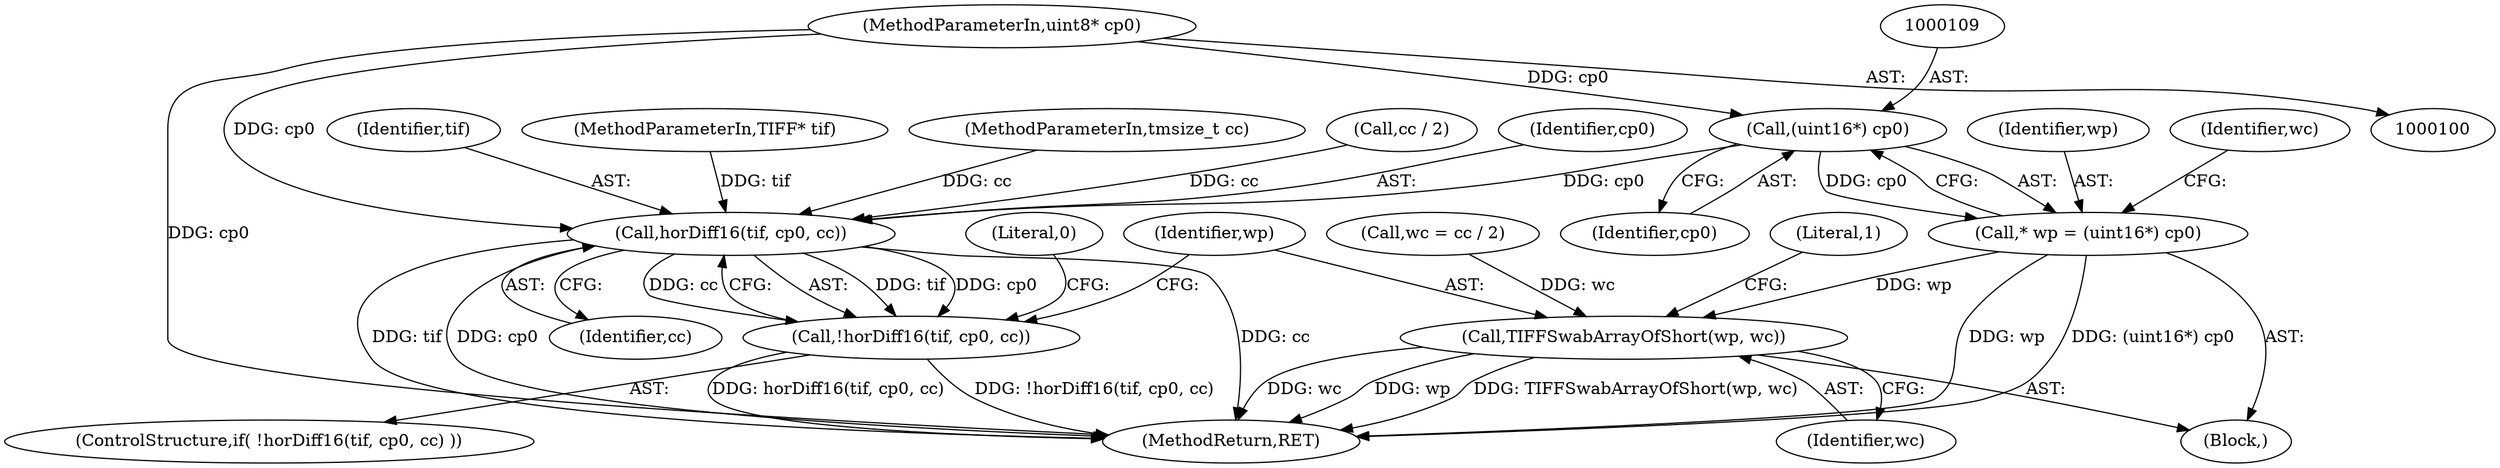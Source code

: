 digraph "0_libtiff_3ca657a8793dd011bf869695d72ad31c779c3cc1_13@pointer" {
"1000108" [label="(Call,(uint16*) cp0)"];
"1000102" [label="(MethodParameterIn,uint8* cp0)"];
"1000106" [label="(Call,* wp = (uint16*) cp0)"];
"1000125" [label="(Call,TIFFSwabArrayOfShort(wp, wc))"];
"1000119" [label="(Call,horDiff16(tif, cp0, cc))"];
"1000118" [label="(Call,!horDiff16(tif, cp0, cc))"];
"1000126" [label="(Identifier,wp)"];
"1000122" [label="(Identifier,cc)"];
"1000130" [label="(MethodReturn,RET)"];
"1000104" [label="(Block,)"];
"1000117" [label="(ControlStructure,if( !horDiff16(tif, cp0, cc) ))"];
"1000110" [label="(Identifier,cp0)"];
"1000113" [label="(Identifier,wc)"];
"1000120" [label="(Identifier,tif)"];
"1000119" [label="(Call,horDiff16(tif, cp0, cc))"];
"1000118" [label="(Call,!horDiff16(tif, cp0, cc))"];
"1000101" [label="(MethodParameterIn,TIFF* tif)"];
"1000108" [label="(Call,(uint16*) cp0)"];
"1000124" [label="(Literal,0)"];
"1000129" [label="(Literal,1)"];
"1000107" [label="(Identifier,wp)"];
"1000125" [label="(Call,TIFFSwabArrayOfShort(wp, wc))"];
"1000127" [label="(Identifier,wc)"];
"1000112" [label="(Call,wc = cc / 2)"];
"1000103" [label="(MethodParameterIn,tmsize_t cc)"];
"1000106" [label="(Call,* wp = (uint16*) cp0)"];
"1000102" [label="(MethodParameterIn,uint8* cp0)"];
"1000114" [label="(Call,cc / 2)"];
"1000121" [label="(Identifier,cp0)"];
"1000108" -> "1000106"  [label="AST: "];
"1000108" -> "1000110"  [label="CFG: "];
"1000109" -> "1000108"  [label="AST: "];
"1000110" -> "1000108"  [label="AST: "];
"1000106" -> "1000108"  [label="CFG: "];
"1000108" -> "1000106"  [label="DDG: cp0"];
"1000102" -> "1000108"  [label="DDG: cp0"];
"1000108" -> "1000119"  [label="DDG: cp0"];
"1000102" -> "1000100"  [label="AST: "];
"1000102" -> "1000130"  [label="DDG: cp0"];
"1000102" -> "1000119"  [label="DDG: cp0"];
"1000106" -> "1000104"  [label="AST: "];
"1000107" -> "1000106"  [label="AST: "];
"1000113" -> "1000106"  [label="CFG: "];
"1000106" -> "1000130"  [label="DDG: (uint16*) cp0"];
"1000106" -> "1000130"  [label="DDG: wp"];
"1000106" -> "1000125"  [label="DDG: wp"];
"1000125" -> "1000104"  [label="AST: "];
"1000125" -> "1000127"  [label="CFG: "];
"1000126" -> "1000125"  [label="AST: "];
"1000127" -> "1000125"  [label="AST: "];
"1000129" -> "1000125"  [label="CFG: "];
"1000125" -> "1000130"  [label="DDG: wp"];
"1000125" -> "1000130"  [label="DDG: TIFFSwabArrayOfShort(wp, wc)"];
"1000125" -> "1000130"  [label="DDG: wc"];
"1000112" -> "1000125"  [label="DDG: wc"];
"1000119" -> "1000118"  [label="AST: "];
"1000119" -> "1000122"  [label="CFG: "];
"1000120" -> "1000119"  [label="AST: "];
"1000121" -> "1000119"  [label="AST: "];
"1000122" -> "1000119"  [label="AST: "];
"1000118" -> "1000119"  [label="CFG: "];
"1000119" -> "1000130"  [label="DDG: cp0"];
"1000119" -> "1000130"  [label="DDG: cc"];
"1000119" -> "1000130"  [label="DDG: tif"];
"1000119" -> "1000118"  [label="DDG: tif"];
"1000119" -> "1000118"  [label="DDG: cp0"];
"1000119" -> "1000118"  [label="DDG: cc"];
"1000101" -> "1000119"  [label="DDG: tif"];
"1000114" -> "1000119"  [label="DDG: cc"];
"1000103" -> "1000119"  [label="DDG: cc"];
"1000118" -> "1000117"  [label="AST: "];
"1000124" -> "1000118"  [label="CFG: "];
"1000126" -> "1000118"  [label="CFG: "];
"1000118" -> "1000130"  [label="DDG: !horDiff16(tif, cp0, cc)"];
"1000118" -> "1000130"  [label="DDG: horDiff16(tif, cp0, cc)"];
}
